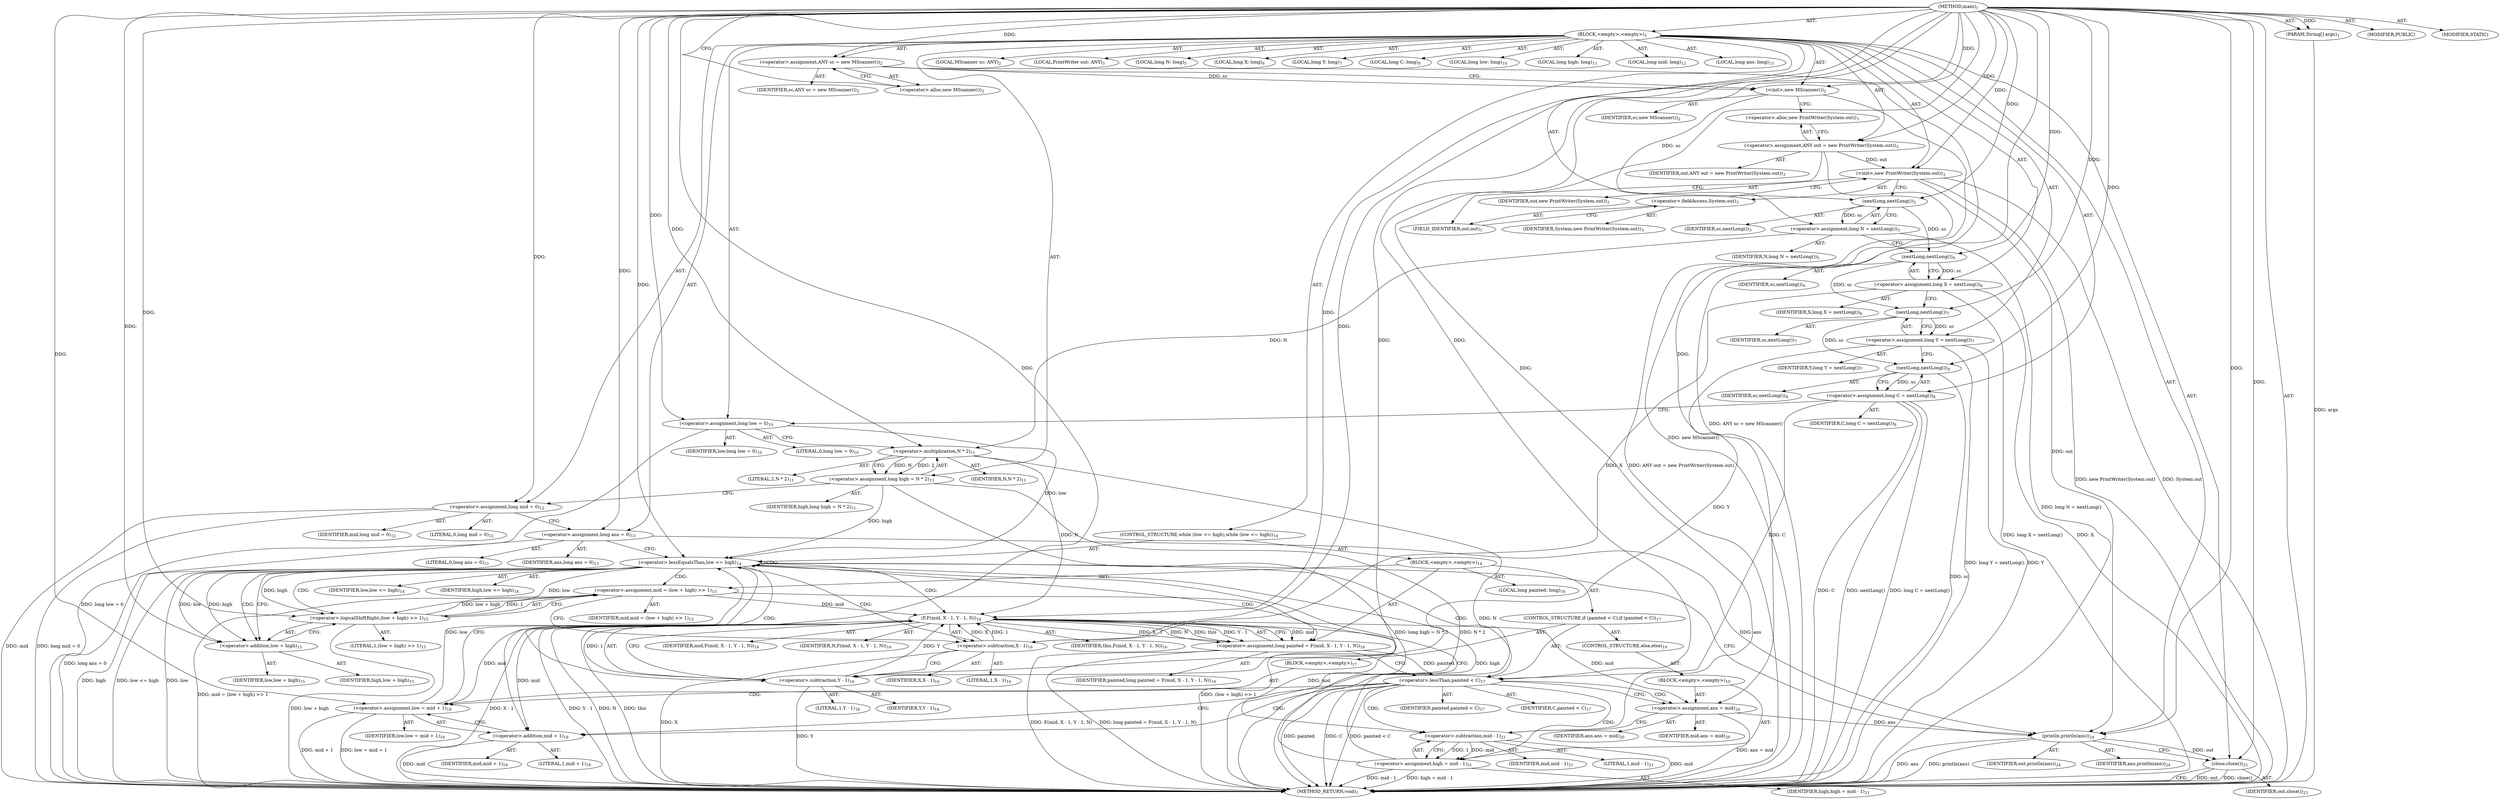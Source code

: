 digraph "main" {  
"21" [label = <(METHOD,main)<SUB>1</SUB>> ]
"22" [label = <(PARAM,String[] args)<SUB>1</SUB>> ]
"23" [label = <(BLOCK,&lt;empty&gt;,&lt;empty&gt;)<SUB>1</SUB>> ]
"4" [label = <(LOCAL,MScanner sc: ANY)<SUB>2</SUB>> ]
"24" [label = <(&lt;operator&gt;.assignment,ANY sc = new MScanner())<SUB>2</SUB>> ]
"25" [label = <(IDENTIFIER,sc,ANY sc = new MScanner())<SUB>2</SUB>> ]
"26" [label = <(&lt;operator&gt;.alloc,new MScanner())<SUB>2</SUB>> ]
"27" [label = <(&lt;init&gt;,new MScanner())<SUB>2</SUB>> ]
"3" [label = <(IDENTIFIER,sc,new MScanner())<SUB>2</SUB>> ]
"6" [label = <(LOCAL,PrintWriter out: ANY)<SUB>3</SUB>> ]
"28" [label = <(&lt;operator&gt;.assignment,ANY out = new PrintWriter(System.out))<SUB>3</SUB>> ]
"29" [label = <(IDENTIFIER,out,ANY out = new PrintWriter(System.out))<SUB>3</SUB>> ]
"30" [label = <(&lt;operator&gt;.alloc,new PrintWriter(System.out))<SUB>3</SUB>> ]
"31" [label = <(&lt;init&gt;,new PrintWriter(System.out))<SUB>3</SUB>> ]
"5" [label = <(IDENTIFIER,out,new PrintWriter(System.out))<SUB>3</SUB>> ]
"32" [label = <(&lt;operator&gt;.fieldAccess,System.out)<SUB>3</SUB>> ]
"33" [label = <(IDENTIFIER,System,new PrintWriter(System.out))<SUB>3</SUB>> ]
"34" [label = <(FIELD_IDENTIFIER,out,out)<SUB>3</SUB>> ]
"35" [label = <(LOCAL,long N: long)<SUB>5</SUB>> ]
"36" [label = <(&lt;operator&gt;.assignment,long N = nextLong())<SUB>5</SUB>> ]
"37" [label = <(IDENTIFIER,N,long N = nextLong())<SUB>5</SUB>> ]
"38" [label = <(nextLong,nextLong())<SUB>5</SUB>> ]
"39" [label = <(IDENTIFIER,sc,nextLong())<SUB>5</SUB>> ]
"40" [label = <(LOCAL,long X: long)<SUB>6</SUB>> ]
"41" [label = <(&lt;operator&gt;.assignment,long X = nextLong())<SUB>6</SUB>> ]
"42" [label = <(IDENTIFIER,X,long X = nextLong())<SUB>6</SUB>> ]
"43" [label = <(nextLong,nextLong())<SUB>6</SUB>> ]
"44" [label = <(IDENTIFIER,sc,nextLong())<SUB>6</SUB>> ]
"45" [label = <(LOCAL,long Y: long)<SUB>7</SUB>> ]
"46" [label = <(&lt;operator&gt;.assignment,long Y = nextLong())<SUB>7</SUB>> ]
"47" [label = <(IDENTIFIER,Y,long Y = nextLong())<SUB>7</SUB>> ]
"48" [label = <(nextLong,nextLong())<SUB>7</SUB>> ]
"49" [label = <(IDENTIFIER,sc,nextLong())<SUB>7</SUB>> ]
"50" [label = <(LOCAL,long C: long)<SUB>8</SUB>> ]
"51" [label = <(&lt;operator&gt;.assignment,long C = nextLong())<SUB>8</SUB>> ]
"52" [label = <(IDENTIFIER,C,long C = nextLong())<SUB>8</SUB>> ]
"53" [label = <(nextLong,nextLong())<SUB>8</SUB>> ]
"54" [label = <(IDENTIFIER,sc,nextLong())<SUB>8</SUB>> ]
"55" [label = <(LOCAL,long low: long)<SUB>10</SUB>> ]
"56" [label = <(&lt;operator&gt;.assignment,long low = 0)<SUB>10</SUB>> ]
"57" [label = <(IDENTIFIER,low,long low = 0)<SUB>10</SUB>> ]
"58" [label = <(LITERAL,0,long low = 0)<SUB>10</SUB>> ]
"59" [label = <(LOCAL,long high: long)<SUB>11</SUB>> ]
"60" [label = <(&lt;operator&gt;.assignment,long high = N * 2)<SUB>11</SUB>> ]
"61" [label = <(IDENTIFIER,high,long high = N * 2)<SUB>11</SUB>> ]
"62" [label = <(&lt;operator&gt;.multiplication,N * 2)<SUB>11</SUB>> ]
"63" [label = <(IDENTIFIER,N,N * 2)<SUB>11</SUB>> ]
"64" [label = <(LITERAL,2,N * 2)<SUB>11</SUB>> ]
"65" [label = <(LOCAL,long mid: long)<SUB>12</SUB>> ]
"66" [label = <(&lt;operator&gt;.assignment,long mid = 0)<SUB>12</SUB>> ]
"67" [label = <(IDENTIFIER,mid,long mid = 0)<SUB>12</SUB>> ]
"68" [label = <(LITERAL,0,long mid = 0)<SUB>12</SUB>> ]
"69" [label = <(LOCAL,long ans: long)<SUB>13</SUB>> ]
"70" [label = <(&lt;operator&gt;.assignment,long ans = 0)<SUB>13</SUB>> ]
"71" [label = <(IDENTIFIER,ans,long ans = 0)<SUB>13</SUB>> ]
"72" [label = <(LITERAL,0,long ans = 0)<SUB>13</SUB>> ]
"73" [label = <(CONTROL_STRUCTURE,while (low &lt;= high),while (low &lt;= high))<SUB>14</SUB>> ]
"74" [label = <(&lt;operator&gt;.lessEqualsThan,low &lt;= high)<SUB>14</SUB>> ]
"75" [label = <(IDENTIFIER,low,low &lt;= high)<SUB>14</SUB>> ]
"76" [label = <(IDENTIFIER,high,low &lt;= high)<SUB>14</SUB>> ]
"77" [label = <(BLOCK,&lt;empty&gt;,&lt;empty&gt;)<SUB>14</SUB>> ]
"78" [label = <(&lt;operator&gt;.assignment,mid = (low + high) &gt;&gt; 1)<SUB>15</SUB>> ]
"79" [label = <(IDENTIFIER,mid,mid = (low + high) &gt;&gt; 1)<SUB>15</SUB>> ]
"80" [label = <(&lt;operator&gt;.logicalShiftRight,(low + high) &gt;&gt; 1)<SUB>15</SUB>> ]
"81" [label = <(&lt;operator&gt;.addition,low + high)<SUB>15</SUB>> ]
"82" [label = <(IDENTIFIER,low,low + high)<SUB>15</SUB>> ]
"83" [label = <(IDENTIFIER,high,low + high)<SUB>15</SUB>> ]
"84" [label = <(LITERAL,1,(low + high) &gt;&gt; 1)<SUB>15</SUB>> ]
"85" [label = <(LOCAL,long painted: long)<SUB>16</SUB>> ]
"86" [label = <(&lt;operator&gt;.assignment,long painted = F(mid, X - 1, Y - 1, N))<SUB>16</SUB>> ]
"87" [label = <(IDENTIFIER,painted,long painted = F(mid, X - 1, Y - 1, N))<SUB>16</SUB>> ]
"88" [label = <(F,F(mid, X - 1, Y - 1, N))<SUB>16</SUB>> ]
"89" [label = <(IDENTIFIER,this,F(mid, X - 1, Y - 1, N))<SUB>16</SUB>> ]
"90" [label = <(IDENTIFIER,mid,F(mid, X - 1, Y - 1, N))<SUB>16</SUB>> ]
"91" [label = <(&lt;operator&gt;.subtraction,X - 1)<SUB>16</SUB>> ]
"92" [label = <(IDENTIFIER,X,X - 1)<SUB>16</SUB>> ]
"93" [label = <(LITERAL,1,X - 1)<SUB>16</SUB>> ]
"94" [label = <(&lt;operator&gt;.subtraction,Y - 1)<SUB>16</SUB>> ]
"95" [label = <(IDENTIFIER,Y,Y - 1)<SUB>16</SUB>> ]
"96" [label = <(LITERAL,1,Y - 1)<SUB>16</SUB>> ]
"97" [label = <(IDENTIFIER,N,F(mid, X - 1, Y - 1, N))<SUB>16</SUB>> ]
"98" [label = <(CONTROL_STRUCTURE,if (painted &lt; C),if (painted &lt; C))<SUB>17</SUB>> ]
"99" [label = <(&lt;operator&gt;.lessThan,painted &lt; C)<SUB>17</SUB>> ]
"100" [label = <(IDENTIFIER,painted,painted &lt; C)<SUB>17</SUB>> ]
"101" [label = <(IDENTIFIER,C,painted &lt; C)<SUB>17</SUB>> ]
"102" [label = <(BLOCK,&lt;empty&gt;,&lt;empty&gt;)<SUB>17</SUB>> ]
"103" [label = <(&lt;operator&gt;.assignment,low = mid + 1)<SUB>18</SUB>> ]
"104" [label = <(IDENTIFIER,low,low = mid + 1)<SUB>18</SUB>> ]
"105" [label = <(&lt;operator&gt;.addition,mid + 1)<SUB>18</SUB>> ]
"106" [label = <(IDENTIFIER,mid,mid + 1)<SUB>18</SUB>> ]
"107" [label = <(LITERAL,1,mid + 1)<SUB>18</SUB>> ]
"108" [label = <(CONTROL_STRUCTURE,else,else)<SUB>19</SUB>> ]
"109" [label = <(BLOCK,&lt;empty&gt;,&lt;empty&gt;)<SUB>19</SUB>> ]
"110" [label = <(&lt;operator&gt;.assignment,ans = mid)<SUB>20</SUB>> ]
"111" [label = <(IDENTIFIER,ans,ans = mid)<SUB>20</SUB>> ]
"112" [label = <(IDENTIFIER,mid,ans = mid)<SUB>20</SUB>> ]
"113" [label = <(&lt;operator&gt;.assignment,high = mid - 1)<SUB>21</SUB>> ]
"114" [label = <(IDENTIFIER,high,high = mid - 1)<SUB>21</SUB>> ]
"115" [label = <(&lt;operator&gt;.subtraction,mid - 1)<SUB>21</SUB>> ]
"116" [label = <(IDENTIFIER,mid,mid - 1)<SUB>21</SUB>> ]
"117" [label = <(LITERAL,1,mid - 1)<SUB>21</SUB>> ]
"118" [label = <(println,println(ans))<SUB>24</SUB>> ]
"119" [label = <(IDENTIFIER,out,println(ans))<SUB>24</SUB>> ]
"120" [label = <(IDENTIFIER,ans,println(ans))<SUB>24</SUB>> ]
"121" [label = <(close,close())<SUB>25</SUB>> ]
"122" [label = <(IDENTIFIER,out,close())<SUB>25</SUB>> ]
"123" [label = <(MODIFIER,PUBLIC)> ]
"124" [label = <(MODIFIER,STATIC)> ]
"125" [label = <(METHOD_RETURN,void)<SUB>1</SUB>> ]
  "21" -> "22"  [ label = "AST: "] 
  "21" -> "23"  [ label = "AST: "] 
  "21" -> "123"  [ label = "AST: "] 
  "21" -> "124"  [ label = "AST: "] 
  "21" -> "125"  [ label = "AST: "] 
  "23" -> "4"  [ label = "AST: "] 
  "23" -> "24"  [ label = "AST: "] 
  "23" -> "27"  [ label = "AST: "] 
  "23" -> "6"  [ label = "AST: "] 
  "23" -> "28"  [ label = "AST: "] 
  "23" -> "31"  [ label = "AST: "] 
  "23" -> "35"  [ label = "AST: "] 
  "23" -> "36"  [ label = "AST: "] 
  "23" -> "40"  [ label = "AST: "] 
  "23" -> "41"  [ label = "AST: "] 
  "23" -> "45"  [ label = "AST: "] 
  "23" -> "46"  [ label = "AST: "] 
  "23" -> "50"  [ label = "AST: "] 
  "23" -> "51"  [ label = "AST: "] 
  "23" -> "55"  [ label = "AST: "] 
  "23" -> "56"  [ label = "AST: "] 
  "23" -> "59"  [ label = "AST: "] 
  "23" -> "60"  [ label = "AST: "] 
  "23" -> "65"  [ label = "AST: "] 
  "23" -> "66"  [ label = "AST: "] 
  "23" -> "69"  [ label = "AST: "] 
  "23" -> "70"  [ label = "AST: "] 
  "23" -> "73"  [ label = "AST: "] 
  "23" -> "118"  [ label = "AST: "] 
  "23" -> "121"  [ label = "AST: "] 
  "24" -> "25"  [ label = "AST: "] 
  "24" -> "26"  [ label = "AST: "] 
  "27" -> "3"  [ label = "AST: "] 
  "28" -> "29"  [ label = "AST: "] 
  "28" -> "30"  [ label = "AST: "] 
  "31" -> "5"  [ label = "AST: "] 
  "31" -> "32"  [ label = "AST: "] 
  "32" -> "33"  [ label = "AST: "] 
  "32" -> "34"  [ label = "AST: "] 
  "36" -> "37"  [ label = "AST: "] 
  "36" -> "38"  [ label = "AST: "] 
  "38" -> "39"  [ label = "AST: "] 
  "41" -> "42"  [ label = "AST: "] 
  "41" -> "43"  [ label = "AST: "] 
  "43" -> "44"  [ label = "AST: "] 
  "46" -> "47"  [ label = "AST: "] 
  "46" -> "48"  [ label = "AST: "] 
  "48" -> "49"  [ label = "AST: "] 
  "51" -> "52"  [ label = "AST: "] 
  "51" -> "53"  [ label = "AST: "] 
  "53" -> "54"  [ label = "AST: "] 
  "56" -> "57"  [ label = "AST: "] 
  "56" -> "58"  [ label = "AST: "] 
  "60" -> "61"  [ label = "AST: "] 
  "60" -> "62"  [ label = "AST: "] 
  "62" -> "63"  [ label = "AST: "] 
  "62" -> "64"  [ label = "AST: "] 
  "66" -> "67"  [ label = "AST: "] 
  "66" -> "68"  [ label = "AST: "] 
  "70" -> "71"  [ label = "AST: "] 
  "70" -> "72"  [ label = "AST: "] 
  "73" -> "74"  [ label = "AST: "] 
  "73" -> "77"  [ label = "AST: "] 
  "74" -> "75"  [ label = "AST: "] 
  "74" -> "76"  [ label = "AST: "] 
  "77" -> "78"  [ label = "AST: "] 
  "77" -> "85"  [ label = "AST: "] 
  "77" -> "86"  [ label = "AST: "] 
  "77" -> "98"  [ label = "AST: "] 
  "78" -> "79"  [ label = "AST: "] 
  "78" -> "80"  [ label = "AST: "] 
  "80" -> "81"  [ label = "AST: "] 
  "80" -> "84"  [ label = "AST: "] 
  "81" -> "82"  [ label = "AST: "] 
  "81" -> "83"  [ label = "AST: "] 
  "86" -> "87"  [ label = "AST: "] 
  "86" -> "88"  [ label = "AST: "] 
  "88" -> "89"  [ label = "AST: "] 
  "88" -> "90"  [ label = "AST: "] 
  "88" -> "91"  [ label = "AST: "] 
  "88" -> "94"  [ label = "AST: "] 
  "88" -> "97"  [ label = "AST: "] 
  "91" -> "92"  [ label = "AST: "] 
  "91" -> "93"  [ label = "AST: "] 
  "94" -> "95"  [ label = "AST: "] 
  "94" -> "96"  [ label = "AST: "] 
  "98" -> "99"  [ label = "AST: "] 
  "98" -> "102"  [ label = "AST: "] 
  "98" -> "108"  [ label = "AST: "] 
  "99" -> "100"  [ label = "AST: "] 
  "99" -> "101"  [ label = "AST: "] 
  "102" -> "103"  [ label = "AST: "] 
  "103" -> "104"  [ label = "AST: "] 
  "103" -> "105"  [ label = "AST: "] 
  "105" -> "106"  [ label = "AST: "] 
  "105" -> "107"  [ label = "AST: "] 
  "108" -> "109"  [ label = "AST: "] 
  "109" -> "110"  [ label = "AST: "] 
  "109" -> "113"  [ label = "AST: "] 
  "110" -> "111"  [ label = "AST: "] 
  "110" -> "112"  [ label = "AST: "] 
  "113" -> "114"  [ label = "AST: "] 
  "113" -> "115"  [ label = "AST: "] 
  "115" -> "116"  [ label = "AST: "] 
  "115" -> "117"  [ label = "AST: "] 
  "118" -> "119"  [ label = "AST: "] 
  "118" -> "120"  [ label = "AST: "] 
  "121" -> "122"  [ label = "AST: "] 
  "24" -> "27"  [ label = "CFG: "] 
  "27" -> "30"  [ label = "CFG: "] 
  "28" -> "34"  [ label = "CFG: "] 
  "31" -> "38"  [ label = "CFG: "] 
  "36" -> "43"  [ label = "CFG: "] 
  "41" -> "48"  [ label = "CFG: "] 
  "46" -> "53"  [ label = "CFG: "] 
  "51" -> "56"  [ label = "CFG: "] 
  "56" -> "62"  [ label = "CFG: "] 
  "60" -> "66"  [ label = "CFG: "] 
  "66" -> "70"  [ label = "CFG: "] 
  "70" -> "74"  [ label = "CFG: "] 
  "118" -> "121"  [ label = "CFG: "] 
  "121" -> "125"  [ label = "CFG: "] 
  "26" -> "24"  [ label = "CFG: "] 
  "30" -> "28"  [ label = "CFG: "] 
  "32" -> "31"  [ label = "CFG: "] 
  "38" -> "36"  [ label = "CFG: "] 
  "43" -> "41"  [ label = "CFG: "] 
  "48" -> "46"  [ label = "CFG: "] 
  "53" -> "51"  [ label = "CFG: "] 
  "62" -> "60"  [ label = "CFG: "] 
  "74" -> "81"  [ label = "CFG: "] 
  "74" -> "118"  [ label = "CFG: "] 
  "34" -> "32"  [ label = "CFG: "] 
  "78" -> "91"  [ label = "CFG: "] 
  "86" -> "99"  [ label = "CFG: "] 
  "80" -> "78"  [ label = "CFG: "] 
  "88" -> "86"  [ label = "CFG: "] 
  "99" -> "105"  [ label = "CFG: "] 
  "99" -> "110"  [ label = "CFG: "] 
  "81" -> "80"  [ label = "CFG: "] 
  "91" -> "94"  [ label = "CFG: "] 
  "94" -> "88"  [ label = "CFG: "] 
  "103" -> "74"  [ label = "CFG: "] 
  "105" -> "103"  [ label = "CFG: "] 
  "110" -> "115"  [ label = "CFG: "] 
  "113" -> "74"  [ label = "CFG: "] 
  "115" -> "113"  [ label = "CFG: "] 
  "21" -> "26"  [ label = "CFG: "] 
  "22" -> "125"  [ label = "DDG: args"] 
  "24" -> "125"  [ label = "DDG: ANY sc = new MScanner()"] 
  "27" -> "125"  [ label = "DDG: new MScanner()"] 
  "28" -> "125"  [ label = "DDG: ANY out = new PrintWriter(System.out)"] 
  "31" -> "125"  [ label = "DDG: System.out"] 
  "31" -> "125"  [ label = "DDG: new PrintWriter(System.out)"] 
  "36" -> "125"  [ label = "DDG: long N = nextLong()"] 
  "41" -> "125"  [ label = "DDG: X"] 
  "41" -> "125"  [ label = "DDG: long X = nextLong()"] 
  "46" -> "125"  [ label = "DDG: Y"] 
  "46" -> "125"  [ label = "DDG: long Y = nextLong()"] 
  "51" -> "125"  [ label = "DDG: C"] 
  "53" -> "125"  [ label = "DDG: sc"] 
  "51" -> "125"  [ label = "DDG: nextLong()"] 
  "51" -> "125"  [ label = "DDG: long C = nextLong()"] 
  "56" -> "125"  [ label = "DDG: long low = 0"] 
  "62" -> "125"  [ label = "DDG: N"] 
  "60" -> "125"  [ label = "DDG: N * 2"] 
  "60" -> "125"  [ label = "DDG: long high = N * 2"] 
  "66" -> "125"  [ label = "DDG: mid"] 
  "66" -> "125"  [ label = "DDG: long mid = 0"] 
  "70" -> "125"  [ label = "DDG: long ans = 0"] 
  "74" -> "125"  [ label = "DDG: low"] 
  "74" -> "125"  [ label = "DDG: high"] 
  "74" -> "125"  [ label = "DDG: low &lt;= high"] 
  "118" -> "125"  [ label = "DDG: ans"] 
  "118" -> "125"  [ label = "DDG: println(ans)"] 
  "121" -> "125"  [ label = "DDG: out"] 
  "121" -> "125"  [ label = "DDG: close()"] 
  "80" -> "125"  [ label = "DDG: low + high"] 
  "78" -> "125"  [ label = "DDG: (low + high) &gt;&gt; 1"] 
  "78" -> "125"  [ label = "DDG: mid = (low + high) &gt;&gt; 1"] 
  "91" -> "125"  [ label = "DDG: X"] 
  "88" -> "125"  [ label = "DDG: X - 1"] 
  "94" -> "125"  [ label = "DDG: Y"] 
  "88" -> "125"  [ label = "DDG: Y - 1"] 
  "88" -> "125"  [ label = "DDG: N"] 
  "86" -> "125"  [ label = "DDG: F(mid, X - 1, Y - 1, N)"] 
  "86" -> "125"  [ label = "DDG: long painted = F(mid, X - 1, Y - 1, N)"] 
  "99" -> "125"  [ label = "DDG: painted"] 
  "99" -> "125"  [ label = "DDG: C"] 
  "99" -> "125"  [ label = "DDG: painted &lt; C"] 
  "110" -> "125"  [ label = "DDG: ans = mid"] 
  "115" -> "125"  [ label = "DDG: mid"] 
  "113" -> "125"  [ label = "DDG: mid - 1"] 
  "113" -> "125"  [ label = "DDG: high = mid - 1"] 
  "105" -> "125"  [ label = "DDG: mid"] 
  "103" -> "125"  [ label = "DDG: mid + 1"] 
  "103" -> "125"  [ label = "DDG: low = mid + 1"] 
  "88" -> "125"  [ label = "DDG: this"] 
  "21" -> "22"  [ label = "DDG: "] 
  "21" -> "24"  [ label = "DDG: "] 
  "21" -> "28"  [ label = "DDG: "] 
  "38" -> "36"  [ label = "DDG: sc"] 
  "43" -> "41"  [ label = "DDG: sc"] 
  "48" -> "46"  [ label = "DDG: sc"] 
  "53" -> "51"  [ label = "DDG: sc"] 
  "21" -> "56"  [ label = "DDG: "] 
  "62" -> "60"  [ label = "DDG: N"] 
  "62" -> "60"  [ label = "DDG: 2"] 
  "21" -> "66"  [ label = "DDG: "] 
  "21" -> "70"  [ label = "DDG: "] 
  "24" -> "27"  [ label = "DDG: sc"] 
  "21" -> "27"  [ label = "DDG: "] 
  "28" -> "31"  [ label = "DDG: out"] 
  "21" -> "31"  [ label = "DDG: "] 
  "31" -> "118"  [ label = "DDG: out"] 
  "21" -> "118"  [ label = "DDG: "] 
  "70" -> "118"  [ label = "DDG: ans"] 
  "110" -> "118"  [ label = "DDG: ans"] 
  "118" -> "121"  [ label = "DDG: out"] 
  "21" -> "121"  [ label = "DDG: "] 
  "27" -> "38"  [ label = "DDG: sc"] 
  "21" -> "38"  [ label = "DDG: "] 
  "38" -> "43"  [ label = "DDG: sc"] 
  "21" -> "43"  [ label = "DDG: "] 
  "43" -> "48"  [ label = "DDG: sc"] 
  "21" -> "48"  [ label = "DDG: "] 
  "48" -> "53"  [ label = "DDG: sc"] 
  "21" -> "53"  [ label = "DDG: "] 
  "36" -> "62"  [ label = "DDG: N"] 
  "21" -> "62"  [ label = "DDG: "] 
  "56" -> "74"  [ label = "DDG: low"] 
  "103" -> "74"  [ label = "DDG: low"] 
  "21" -> "74"  [ label = "DDG: "] 
  "60" -> "74"  [ label = "DDG: high"] 
  "113" -> "74"  [ label = "DDG: high"] 
  "80" -> "78"  [ label = "DDG: low + high"] 
  "80" -> "78"  [ label = "DDG: 1"] 
  "88" -> "86"  [ label = "DDG: mid"] 
  "88" -> "86"  [ label = "DDG: Y - 1"] 
  "88" -> "86"  [ label = "DDG: X - 1"] 
  "88" -> "86"  [ label = "DDG: N"] 
  "88" -> "86"  [ label = "DDG: this"] 
  "74" -> "80"  [ label = "DDG: low"] 
  "21" -> "80"  [ label = "DDG: "] 
  "74" -> "80"  [ label = "DDG: high"] 
  "21" -> "88"  [ label = "DDG: "] 
  "78" -> "88"  [ label = "DDG: mid"] 
  "91" -> "88"  [ label = "DDG: X"] 
  "91" -> "88"  [ label = "DDG: 1"] 
  "94" -> "88"  [ label = "DDG: Y"] 
  "94" -> "88"  [ label = "DDG: 1"] 
  "62" -> "88"  [ label = "DDG: N"] 
  "86" -> "99"  [ label = "DDG: painted"] 
  "21" -> "99"  [ label = "DDG: "] 
  "51" -> "99"  [ label = "DDG: C"] 
  "88" -> "103"  [ label = "DDG: mid"] 
  "21" -> "103"  [ label = "DDG: "] 
  "74" -> "81"  [ label = "DDG: low"] 
  "21" -> "81"  [ label = "DDG: "] 
  "74" -> "81"  [ label = "DDG: high"] 
  "41" -> "91"  [ label = "DDG: X"] 
  "21" -> "91"  [ label = "DDG: "] 
  "46" -> "94"  [ label = "DDG: Y"] 
  "21" -> "94"  [ label = "DDG: "] 
  "88" -> "110"  [ label = "DDG: mid"] 
  "21" -> "110"  [ label = "DDG: "] 
  "115" -> "113"  [ label = "DDG: mid"] 
  "115" -> "113"  [ label = "DDG: 1"] 
  "88" -> "105"  [ label = "DDG: mid"] 
  "21" -> "105"  [ label = "DDG: "] 
  "21" -> "115"  [ label = "DDG: "] 
  "88" -> "115"  [ label = "DDG: mid"] 
  "74" -> "80"  [ label = "CDG: "] 
  "74" -> "94"  [ label = "CDG: "] 
  "74" -> "99"  [ label = "CDG: "] 
  "74" -> "81"  [ label = "CDG: "] 
  "74" -> "88"  [ label = "CDG: "] 
  "74" -> "74"  [ label = "CDG: "] 
  "74" -> "91"  [ label = "CDG: "] 
  "74" -> "78"  [ label = "CDG: "] 
  "74" -> "86"  [ label = "CDG: "] 
  "99" -> "115"  [ label = "CDG: "] 
  "99" -> "113"  [ label = "CDG: "] 
  "99" -> "105"  [ label = "CDG: "] 
  "99" -> "103"  [ label = "CDG: "] 
  "99" -> "110"  [ label = "CDG: "] 
}

